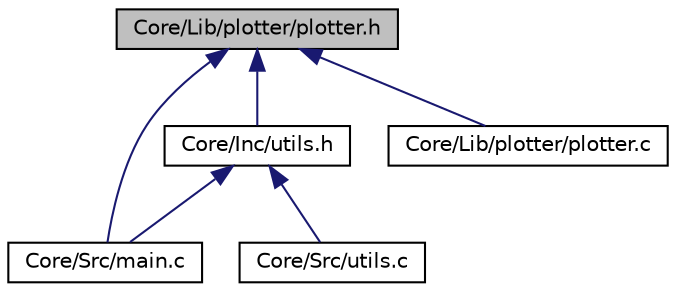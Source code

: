 digraph "Core/Lib/plotter/plotter.h"
{
 // LATEX_PDF_SIZE
  edge [fontname="Helvetica",fontsize="10",labelfontname="Helvetica",labelfontsize="10"];
  node [fontname="Helvetica",fontsize="10",shape=record];
  Node1 [label="Core/Lib/plotter/plotter.h",height=0.2,width=0.4,color="black", fillcolor="grey75", style="filled", fontcolor="black",tooltip=" "];
  Node1 -> Node2 [dir="back",color="midnightblue",fontsize="10",style="solid"];
  Node2 [label="Core/Inc/utils.h",height=0.2,width=0.4,color="black", fillcolor="white", style="filled",URL="$utils_8h_source.html",tooltip=" "];
  Node2 -> Node3 [dir="back",color="midnightblue",fontsize="10",style="solid"];
  Node3 [label="Core/Src/main.c",height=0.2,width=0.4,color="black", fillcolor="white", style="filled",URL="$main_8c.html",tooltip=": Main program body"];
  Node2 -> Node4 [dir="back",color="midnightblue",fontsize="10",style="solid"];
  Node4 [label="Core/Src/utils.c",height=0.2,width=0.4,color="black", fillcolor="white", style="filled",URL="$utils_8c.html",tooltip=" "];
  Node1 -> Node5 [dir="back",color="midnightblue",fontsize="10",style="solid"];
  Node5 [label="Core/Lib/plotter/plotter.c",height=0.2,width=0.4,color="black", fillcolor="white", style="filled",URL="$plotter_8c.html",tooltip=" "];
  Node1 -> Node3 [dir="back",color="midnightblue",fontsize="10",style="solid"];
}
